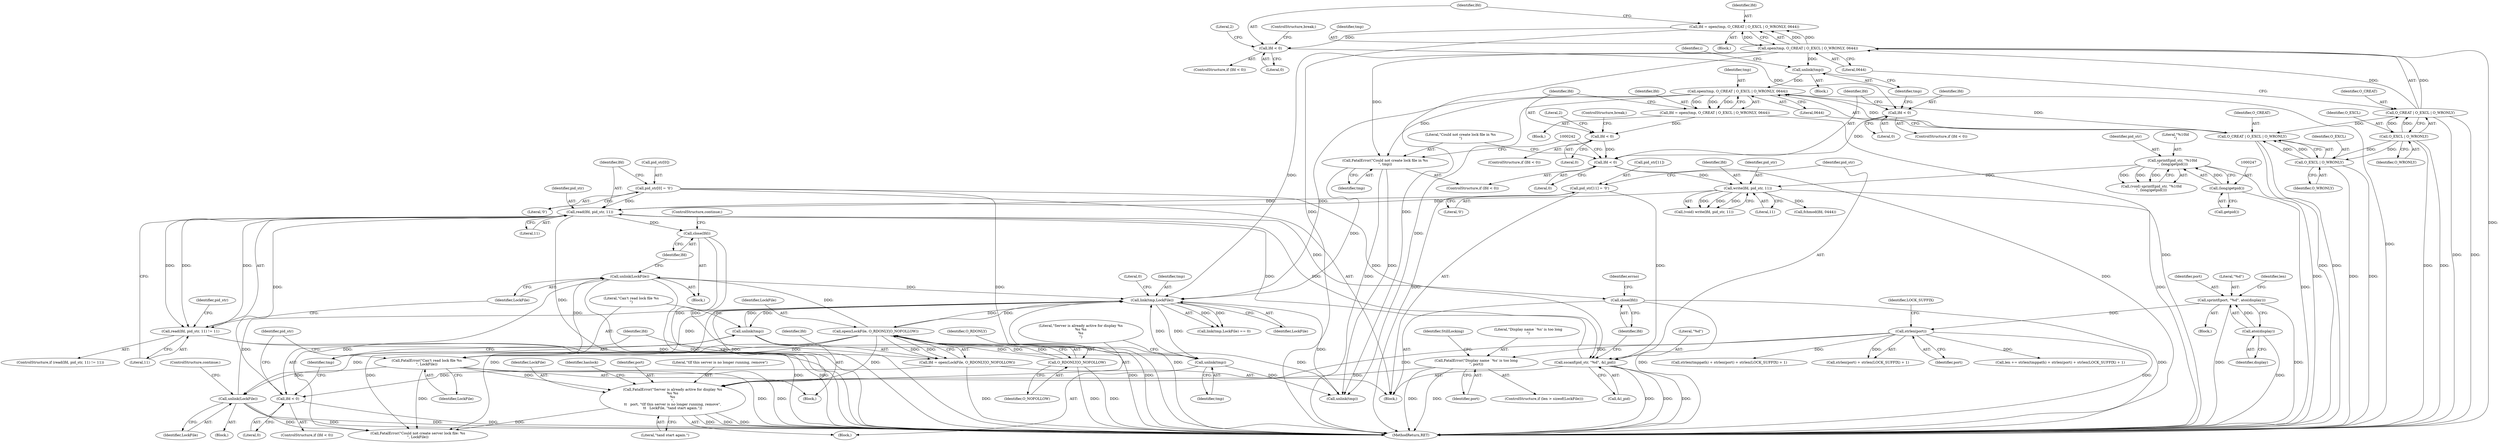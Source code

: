digraph "0_xserver_b67581cf825940fdf52bf2e0af4330e695d724a4@API" {
"1000316" [label="(Call,read(lfd, pid_str, 11))"];
"1000300" [label="(Call,lfd < 0)"];
"1000292" [label="(Call,lfd = open(LockFile, O_RDONLY|O_NOFOLLOW))"];
"1000294" [label="(Call,open(LockFile, O_RDONLY|O_NOFOLLOW))"];
"1000282" [label="(Call,link(tmp,LockFile))"];
"1000215" [label="(Call,open(tmp, O_CREAT | O_EXCL | O_WRONLY, 0644))"];
"1000204" [label="(Call,unlink(tmp))"];
"1000180" [label="(Call,open(tmp, O_CREAT | O_EXCL | O_WRONLY, 0644))"];
"1000182" [label="(Call,O_CREAT | O_EXCL | O_WRONLY)"];
"1000184" [label="(Call,O_EXCL | O_WRONLY)"];
"1000217" [label="(Call,O_CREAT | O_EXCL | O_WRONLY)"];
"1000219" [label="(Call,O_EXCL | O_WRONLY)"];
"1000238" [label="(Call,FatalError(\"Could not create lock file in %s\n\", tmp))"];
"1000304" [label="(Call,unlink(tmp))"];
"1000373" [label="(Call,unlink(tmp))"];
"1000356" [label="(Call,unlink(LockFile))"];
"1000306" [label="(Call,FatalError(\"Can't read lock file %s\n\", LockFile))"];
"1000375" [label="(Call,FatalError(\"Server is already active for display %s\n%s %s\n%s\n\",\n\t\t   port, \"\tIf this server is no longer running, remove\",\n\t\t   LockFile, \"\tand start again.\"))"];
"1000154" [label="(Call,strlen(port))"];
"1000131" [label="(Call,sprintf(port, \"%d\", atoi(display)))"];
"1000134" [label="(Call,atoi(display))"];
"1000165" [label="(Call,FatalError(\"Display name `%s' is too long\n\", port))"];
"1000322" [label="(Call,unlink(LockFile))"];
"1000296" [label="(Call,O_RDONLY|O_NOFOLLOW)"];
"1000309" [label="(Call,pid_str[0] = '\0')"];
"1000332" [label="(Call,sscanf(pid_str, \"%d\", &l_pid))"];
"1000316" [label="(Call,read(lfd, pid_str, 11))"];
"1000327" [label="(Call,pid_str[11] = '\0')"];
"1000251" [label="(Call,write(lfd, pid_str, 11))"];
"1000235" [label="(Call,lfd < 0)"];
"1000224" [label="(Call,lfd < 0)"];
"1000213" [label="(Call,lfd = open(tmp, O_CREAT | O_EXCL | O_WRONLY, 0644))"];
"1000200" [label="(Call,lfd < 0)"];
"1000189" [label="(Call,lfd < 0)"];
"1000178" [label="(Call,lfd = open(tmp, O_CREAT | O_EXCL | O_WRONLY, 0644))"];
"1000243" [label="(Call,sprintf(pid_str, \"%10ld\n\", (long)getpid()))"];
"1000246" [label="(Call,(long)getpid())"];
"1000315" [label="(Call,read(lfd, pid_str, 11) != 11)"];
"1000324" [label="(Call,close(lfd))"];
"1000337" [label="(Call,close(lfd))"];
"1000309" [label="(Call,pid_str[0] = '\0')"];
"1000379" [label="(Identifier,LockFile)"];
"1000249" [label="(Call,(void) write(lfd, pid_str, 11))"];
"1000311" [label="(Identifier,pid_str)"];
"1000386" [label="(Call,FatalError(\"Could not create server lock file: %s\n\", LockFile))"];
"1000333" [label="(Identifier,pid_str)"];
"1000376" [label="(Literal,\"Server is already active for display %s\n%s %s\n%s\n\")"];
"1000332" [label="(Call,sscanf(pid_str, \"%d\", &l_pid))"];
"1000193" [label="(Literal,2)"];
"1000183" [label="(Identifier,O_CREAT)"];
"1000186" [label="(Identifier,O_WRONLY)"];
"1000335" [label="(Call,&l_pid)"];
"1000285" [label="(Literal,0)"];
"1000234" [label="(ControlStructure,if (lfd < 0))"];
"1000150" [label="(Call,strlen(tmppath) + strlen(port) + strlen(LOCK_SUFFIX) + 1)"];
"1000295" [label="(Identifier,LockFile)"];
"1000318" [label="(Identifier,pid_str)"];
"1000166" [label="(Literal,\"Display name `%s' is too long\n\")"];
"1000374" [label="(Identifier,tmp)"];
"1000181" [label="(Identifier,tmp)"];
"1000134" [label="(Call,atoi(display))"];
"1000331" [label="(Literal,'\0')"];
"1000294" [label="(Call,open(LockFile, O_RDONLY|O_NOFOLLOW))"];
"1000190" [label="(Identifier,lfd)"];
"1000281" [label="(Call,link(tmp,LockFile) == 0)"];
"1000373" [label="(Call,unlink(tmp))"];
"1000225" [label="(Identifier,lfd)"];
"1000254" [label="(Literal,11)"];
"1000188" [label="(ControlStructure,if (lfd < 0))"];
"1000158" [label="(Identifier,LOCK_SUFFIX)"];
"1000213" [label="(Call,lfd = open(tmp, O_CREAT | O_EXCL | O_WRONLY, 0644))"];
"1000251" [label="(Call,write(lfd, pid_str, 11))"];
"1000215" [label="(Call,open(tmp, O_CREAT | O_EXCL | O_WRONLY, 0644))"];
"1000207" [label="(Identifier,i)"];
"1000179" [label="(Identifier,lfd)"];
"1000205" [label="(Identifier,tmp)"];
"1000202" [label="(Literal,0)"];
"1000154" [label="(Call,strlen(port))"];
"1000133" [label="(Literal,\"%d\")"];
"1000201" [label="(Identifier,lfd)"];
"1000219" [label="(Call,O_EXCL | O_WRONLY)"];
"1000283" [label="(Identifier,tmp)"];
"1000326" [label="(ControlStructure,continue;)"];
"1000240" [label="(Identifier,tmp)"];
"1000322" [label="(Call,unlink(LockFile))"];
"1000189" [label="(Call,lfd < 0)"];
"1000222" [label="(Literal,0644)"];
"1000237" [label="(Literal,0)"];
"1000315" [label="(Call,read(lfd, pid_str, 11) != 11)"];
"1000296" [label="(Call,O_RDONLY|O_NOFOLLOW)"];
"1000284" [label="(Identifier,LockFile)"];
"1000175" [label="(Block,)"];
"1000355" [label="(Block,)"];
"1000338" [label="(Identifier,lfd)"];
"1000245" [label="(Literal,\"%10ld\n\")"];
"1000305" [label="(Identifier,tmp)"];
"1000226" [label="(Literal,0)"];
"1000273" [label="(Identifier,haslock)"];
"1000230" [label="(ControlStructure,break;)"];
"1000297" [label="(Identifier,O_RDONLY)"];
"1000253" [label="(Identifier,pid_str)"];
"1000292" [label="(Call,lfd = open(LockFile, O_RDONLY|O_NOFOLLOW))"];
"1000252" [label="(Identifier,lfd)"];
"1000223" [label="(ControlStructure,if (lfd < 0))"];
"1000153" [label="(Call,strlen(port) + strlen(LOCK_SUFFIX) + 1)"];
"1000377" [label="(Identifier,port)"];
"1000291" [label="(Block,)"];
"1000316" [label="(Call,read(lfd, pid_str, 11))"];
"1000210" [label="(Block,)"];
"1000182" [label="(Call,O_CREAT | O_EXCL | O_WRONLY)"];
"1000187" [label="(Literal,0644)"];
"1000131" [label="(Call,sprintf(port, \"%d\", atoi(display)))"];
"1000302" [label="(Literal,0)"];
"1000327" [label="(Call,pid_str[11] = '\0')"];
"1000241" [label="(Call,(void) sprintf(pid_str, \"%10ld\n\", (long)getpid()))"];
"1000185" [label="(Identifier,O_EXCL)"];
"1000165" [label="(Call,FatalError(\"Display name `%s' is too long\n\", port))"];
"1000372" [label="(Block,)"];
"1000235" [label="(Call,lfd < 0)"];
"1000340" [label="(Identifier,errno)"];
"1000257" [label="(Call,fchmod(lfd, 0444))"];
"1000236" [label="(Identifier,lfd)"];
"1000137" [label="(Identifier,len)"];
"1000303" [label="(Block,)"];
"1000221" [label="(Identifier,O_WRONLY)"];
"1000356" [label="(Call,unlink(LockFile))"];
"1000282" [label="(Call,link(tmp,LockFile))"];
"1000319" [label="(Literal,11)"];
"1000199" [label="(ControlStructure,if (lfd < 0))"];
"1000155" [label="(Identifier,port)"];
"1000204" [label="(Call,unlink(tmp))"];
"1000218" [label="(Identifier,O_CREAT)"];
"1000381" [label="(Call,unlink(tmp))"];
"1000293" [label="(Identifier,lfd)"];
"1000357" [label="(Identifier,LockFile)"];
"1000184" [label="(Call,O_EXCL | O_WRONLY)"];
"1000167" [label="(Identifier,port)"];
"1000111" [label="(Block,)"];
"1000214" [label="(Identifier,lfd)"];
"1000195" [label="(ControlStructure,break;)"];
"1000314" [label="(ControlStructure,if (read(lfd, pid_str, 11) != 11))"];
"1000324" [label="(Call,close(lfd))"];
"1000308" [label="(Identifier,LockFile)"];
"1000358" [label="(ControlStructure,continue;)"];
"1000298" [label="(Identifier,O_NOFOLLOW)"];
"1000238" [label="(Call,FatalError(\"Could not create lock file in %s\n\", tmp))"];
"1000191" [label="(Literal,0)"];
"1000323" [label="(Identifier,LockFile)"];
"1000246" [label="(Call,(long)getpid())"];
"1000239" [label="(Literal,\"Could not create lock file in %s\n\")"];
"1000216" [label="(Identifier,tmp)"];
"1000313" [label="(Literal,'\0')"];
"1000160" [label="(ControlStructure,if (len > sizeof(LockFile)))"];
"1000228" [label="(Literal,2)"];
"1000203" [label="(Block,)"];
"1000300" [label="(Call,lfd < 0)"];
"1000317" [label="(Identifier,lfd)"];
"1000334" [label="(Literal,\"%d\")"];
"1000224" [label="(Call,lfd < 0)"];
"1000329" [label="(Identifier,pid_str)"];
"1000304" [label="(Call,unlink(tmp))"];
"1000244" [label="(Identifier,pid_str)"];
"1000380" [label="(Literal,\"\tand start again.\")"];
"1000320" [label="(Literal,11)"];
"1000306" [label="(Call,FatalError(\"Can't read lock file %s\n\", LockFile))"];
"1000248" [label="(Call,getpid())"];
"1000299" [label="(ControlStructure,if (lfd < 0))"];
"1000243" [label="(Call,sprintf(pid_str, \"%10ld\n\", (long)getpid()))"];
"1000180" [label="(Call,open(tmp, O_CREAT | O_EXCL | O_WRONLY, 0644))"];
"1000325" [label="(Identifier,lfd)"];
"1000321" [label="(Block,)"];
"1000148" [label="(Call,len += strlen(tmppath) + strlen(port) + strlen(LOCK_SUFFIX) + 1)"];
"1000378" [label="(Literal,\"\tIf this server is no longer running, remove\")"];
"1000132" [label="(Identifier,port)"];
"1000135" [label="(Identifier,display)"];
"1000178" [label="(Call,lfd = open(tmp, O_CREAT | O_EXCL | O_WRONLY, 0644))"];
"1000220" [label="(Identifier,O_EXCL)"];
"1000375" [label="(Call,FatalError(\"Server is already active for display %s\n%s %s\n%s\n\",\n\t\t   port, \"\tIf this server is no longer running, remove\",\n\t\t   LockFile, \"\tand start again.\"))"];
"1000307" [label="(Literal,\"Can't read lock file %s\n\")"];
"1000328" [label="(Call,pid_str[11])"];
"1000301" [label="(Identifier,lfd)"];
"1000169" [label="(Identifier,StillLocking)"];
"1000337" [label="(Call,close(lfd))"];
"1000310" [label="(Call,pid_str[0])"];
"1000200" [label="(Call,lfd < 0)"];
"1000392" [label="(MethodReturn,RET)"];
"1000217" [label="(Call,O_CREAT | O_EXCL | O_WRONLY)"];
"1000316" -> "1000315"  [label="AST: "];
"1000316" -> "1000319"  [label="CFG: "];
"1000317" -> "1000316"  [label="AST: "];
"1000318" -> "1000316"  [label="AST: "];
"1000319" -> "1000316"  [label="AST: "];
"1000320" -> "1000316"  [label="CFG: "];
"1000316" -> "1000392"  [label="DDG: "];
"1000316" -> "1000315"  [label="DDG: "];
"1000316" -> "1000315"  [label="DDG: "];
"1000316" -> "1000315"  [label="DDG: "];
"1000300" -> "1000316"  [label="DDG: "];
"1000309" -> "1000316"  [label="DDG: "];
"1000332" -> "1000316"  [label="DDG: "];
"1000327" -> "1000316"  [label="DDG: "];
"1000251" -> "1000316"  [label="DDG: "];
"1000316" -> "1000324"  [label="DDG: "];
"1000316" -> "1000332"  [label="DDG: "];
"1000316" -> "1000337"  [label="DDG: "];
"1000300" -> "1000299"  [label="AST: "];
"1000300" -> "1000302"  [label="CFG: "];
"1000301" -> "1000300"  [label="AST: "];
"1000302" -> "1000300"  [label="AST: "];
"1000305" -> "1000300"  [label="CFG: "];
"1000311" -> "1000300"  [label="CFG: "];
"1000300" -> "1000392"  [label="DDG: "];
"1000292" -> "1000300"  [label="DDG: "];
"1000292" -> "1000291"  [label="AST: "];
"1000292" -> "1000294"  [label="CFG: "];
"1000293" -> "1000292"  [label="AST: "];
"1000294" -> "1000292"  [label="AST: "];
"1000301" -> "1000292"  [label="CFG: "];
"1000292" -> "1000392"  [label="DDG: "];
"1000294" -> "1000292"  [label="DDG: "];
"1000294" -> "1000292"  [label="DDG: "];
"1000294" -> "1000296"  [label="CFG: "];
"1000295" -> "1000294"  [label="AST: "];
"1000296" -> "1000294"  [label="AST: "];
"1000294" -> "1000392"  [label="DDG: "];
"1000294" -> "1000392"  [label="DDG: "];
"1000294" -> "1000282"  [label="DDG: "];
"1000282" -> "1000294"  [label="DDG: "];
"1000296" -> "1000294"  [label="DDG: "];
"1000296" -> "1000294"  [label="DDG: "];
"1000294" -> "1000306"  [label="DDG: "];
"1000294" -> "1000322"  [label="DDG: "];
"1000294" -> "1000356"  [label="DDG: "];
"1000294" -> "1000375"  [label="DDG: "];
"1000294" -> "1000386"  [label="DDG: "];
"1000282" -> "1000281"  [label="AST: "];
"1000282" -> "1000284"  [label="CFG: "];
"1000283" -> "1000282"  [label="AST: "];
"1000284" -> "1000282"  [label="AST: "];
"1000285" -> "1000282"  [label="CFG: "];
"1000282" -> "1000392"  [label="DDG: "];
"1000282" -> "1000281"  [label="DDG: "];
"1000282" -> "1000281"  [label="DDG: "];
"1000215" -> "1000282"  [label="DDG: "];
"1000238" -> "1000282"  [label="DDG: "];
"1000304" -> "1000282"  [label="DDG: "];
"1000180" -> "1000282"  [label="DDG: "];
"1000373" -> "1000282"  [label="DDG: "];
"1000356" -> "1000282"  [label="DDG: "];
"1000375" -> "1000282"  [label="DDG: "];
"1000322" -> "1000282"  [label="DDG: "];
"1000306" -> "1000282"  [label="DDG: "];
"1000282" -> "1000304"  [label="DDG: "];
"1000282" -> "1000373"  [label="DDG: "];
"1000282" -> "1000381"  [label="DDG: "];
"1000282" -> "1000386"  [label="DDG: "];
"1000215" -> "1000213"  [label="AST: "];
"1000215" -> "1000222"  [label="CFG: "];
"1000216" -> "1000215"  [label="AST: "];
"1000217" -> "1000215"  [label="AST: "];
"1000222" -> "1000215"  [label="AST: "];
"1000213" -> "1000215"  [label="CFG: "];
"1000215" -> "1000392"  [label="DDG: "];
"1000215" -> "1000213"  [label="DDG: "];
"1000215" -> "1000213"  [label="DDG: "];
"1000215" -> "1000213"  [label="DDG: "];
"1000204" -> "1000215"  [label="DDG: "];
"1000217" -> "1000215"  [label="DDG: "];
"1000217" -> "1000215"  [label="DDG: "];
"1000215" -> "1000238"  [label="DDG: "];
"1000215" -> "1000381"  [label="DDG: "];
"1000204" -> "1000203"  [label="AST: "];
"1000204" -> "1000205"  [label="CFG: "];
"1000205" -> "1000204"  [label="AST: "];
"1000207" -> "1000204"  [label="CFG: "];
"1000180" -> "1000204"  [label="DDG: "];
"1000180" -> "1000178"  [label="AST: "];
"1000180" -> "1000187"  [label="CFG: "];
"1000181" -> "1000180"  [label="AST: "];
"1000182" -> "1000180"  [label="AST: "];
"1000187" -> "1000180"  [label="AST: "];
"1000178" -> "1000180"  [label="CFG: "];
"1000180" -> "1000392"  [label="DDG: "];
"1000180" -> "1000178"  [label="DDG: "];
"1000180" -> "1000178"  [label="DDG: "];
"1000180" -> "1000178"  [label="DDG: "];
"1000182" -> "1000180"  [label="DDG: "];
"1000182" -> "1000180"  [label="DDG: "];
"1000180" -> "1000238"  [label="DDG: "];
"1000180" -> "1000381"  [label="DDG: "];
"1000182" -> "1000184"  [label="CFG: "];
"1000183" -> "1000182"  [label="AST: "];
"1000184" -> "1000182"  [label="AST: "];
"1000187" -> "1000182"  [label="CFG: "];
"1000182" -> "1000392"  [label="DDG: "];
"1000182" -> "1000392"  [label="DDG: "];
"1000184" -> "1000182"  [label="DDG: "];
"1000184" -> "1000182"  [label="DDG: "];
"1000182" -> "1000217"  [label="DDG: "];
"1000184" -> "1000186"  [label="CFG: "];
"1000185" -> "1000184"  [label="AST: "];
"1000186" -> "1000184"  [label="AST: "];
"1000184" -> "1000392"  [label="DDG: "];
"1000184" -> "1000392"  [label="DDG: "];
"1000184" -> "1000219"  [label="DDG: "];
"1000184" -> "1000219"  [label="DDG: "];
"1000217" -> "1000219"  [label="CFG: "];
"1000218" -> "1000217"  [label="AST: "];
"1000219" -> "1000217"  [label="AST: "];
"1000222" -> "1000217"  [label="CFG: "];
"1000217" -> "1000392"  [label="DDG: "];
"1000217" -> "1000392"  [label="DDG: "];
"1000219" -> "1000217"  [label="DDG: "];
"1000219" -> "1000217"  [label="DDG: "];
"1000219" -> "1000221"  [label="CFG: "];
"1000220" -> "1000219"  [label="AST: "];
"1000221" -> "1000219"  [label="AST: "];
"1000219" -> "1000392"  [label="DDG: "];
"1000219" -> "1000392"  [label="DDG: "];
"1000238" -> "1000234"  [label="AST: "];
"1000238" -> "1000240"  [label="CFG: "];
"1000239" -> "1000238"  [label="AST: "];
"1000240" -> "1000238"  [label="AST: "];
"1000242" -> "1000238"  [label="CFG: "];
"1000238" -> "1000392"  [label="DDG: "];
"1000238" -> "1000381"  [label="DDG: "];
"1000304" -> "1000303"  [label="AST: "];
"1000304" -> "1000305"  [label="CFG: "];
"1000305" -> "1000304"  [label="AST: "];
"1000307" -> "1000304"  [label="CFG: "];
"1000304" -> "1000373"  [label="DDG: "];
"1000304" -> "1000381"  [label="DDG: "];
"1000373" -> "1000372"  [label="AST: "];
"1000373" -> "1000374"  [label="CFG: "];
"1000374" -> "1000373"  [label="AST: "];
"1000376" -> "1000373"  [label="CFG: "];
"1000373" -> "1000381"  [label="DDG: "];
"1000356" -> "1000355"  [label="AST: "];
"1000356" -> "1000357"  [label="CFG: "];
"1000357" -> "1000356"  [label="AST: "];
"1000358" -> "1000356"  [label="CFG: "];
"1000356" -> "1000392"  [label="DDG: "];
"1000356" -> "1000392"  [label="DDG: "];
"1000306" -> "1000356"  [label="DDG: "];
"1000356" -> "1000386"  [label="DDG: "];
"1000306" -> "1000303"  [label="AST: "];
"1000306" -> "1000308"  [label="CFG: "];
"1000307" -> "1000306"  [label="AST: "];
"1000308" -> "1000306"  [label="AST: "];
"1000311" -> "1000306"  [label="CFG: "];
"1000306" -> "1000392"  [label="DDG: "];
"1000306" -> "1000392"  [label="DDG: "];
"1000306" -> "1000322"  [label="DDG: "];
"1000306" -> "1000375"  [label="DDG: "];
"1000306" -> "1000386"  [label="DDG: "];
"1000375" -> "1000372"  [label="AST: "];
"1000375" -> "1000380"  [label="CFG: "];
"1000376" -> "1000375"  [label="AST: "];
"1000377" -> "1000375"  [label="AST: "];
"1000378" -> "1000375"  [label="AST: "];
"1000379" -> "1000375"  [label="AST: "];
"1000380" -> "1000375"  [label="AST: "];
"1000273" -> "1000375"  [label="CFG: "];
"1000375" -> "1000392"  [label="DDG: "];
"1000375" -> "1000392"  [label="DDG: "];
"1000375" -> "1000392"  [label="DDG: "];
"1000154" -> "1000375"  [label="DDG: "];
"1000165" -> "1000375"  [label="DDG: "];
"1000375" -> "1000386"  [label="DDG: "];
"1000154" -> "1000153"  [label="AST: "];
"1000154" -> "1000155"  [label="CFG: "];
"1000155" -> "1000154"  [label="AST: "];
"1000158" -> "1000154"  [label="CFG: "];
"1000154" -> "1000392"  [label="DDG: "];
"1000154" -> "1000148"  [label="DDG: "];
"1000154" -> "1000150"  [label="DDG: "];
"1000154" -> "1000153"  [label="DDG: "];
"1000131" -> "1000154"  [label="DDG: "];
"1000154" -> "1000165"  [label="DDG: "];
"1000131" -> "1000111"  [label="AST: "];
"1000131" -> "1000134"  [label="CFG: "];
"1000132" -> "1000131"  [label="AST: "];
"1000133" -> "1000131"  [label="AST: "];
"1000134" -> "1000131"  [label="AST: "];
"1000137" -> "1000131"  [label="CFG: "];
"1000131" -> "1000392"  [label="DDG: "];
"1000131" -> "1000392"  [label="DDG: "];
"1000134" -> "1000131"  [label="DDG: "];
"1000134" -> "1000135"  [label="CFG: "];
"1000135" -> "1000134"  [label="AST: "];
"1000134" -> "1000392"  [label="DDG: "];
"1000165" -> "1000160"  [label="AST: "];
"1000165" -> "1000167"  [label="CFG: "];
"1000166" -> "1000165"  [label="AST: "];
"1000167" -> "1000165"  [label="AST: "];
"1000169" -> "1000165"  [label="CFG: "];
"1000165" -> "1000392"  [label="DDG: "];
"1000165" -> "1000392"  [label="DDG: "];
"1000322" -> "1000321"  [label="AST: "];
"1000322" -> "1000323"  [label="CFG: "];
"1000323" -> "1000322"  [label="AST: "];
"1000325" -> "1000322"  [label="CFG: "];
"1000322" -> "1000392"  [label="DDG: "];
"1000322" -> "1000392"  [label="DDG: "];
"1000322" -> "1000386"  [label="DDG: "];
"1000296" -> "1000298"  [label="CFG: "];
"1000297" -> "1000296"  [label="AST: "];
"1000298" -> "1000296"  [label="AST: "];
"1000296" -> "1000392"  [label="DDG: "];
"1000296" -> "1000392"  [label="DDG: "];
"1000309" -> "1000291"  [label="AST: "];
"1000309" -> "1000313"  [label="CFG: "];
"1000310" -> "1000309"  [label="AST: "];
"1000313" -> "1000309"  [label="AST: "];
"1000317" -> "1000309"  [label="CFG: "];
"1000309" -> "1000392"  [label="DDG: "];
"1000309" -> "1000332"  [label="DDG: "];
"1000332" -> "1000291"  [label="AST: "];
"1000332" -> "1000335"  [label="CFG: "];
"1000333" -> "1000332"  [label="AST: "];
"1000334" -> "1000332"  [label="AST: "];
"1000335" -> "1000332"  [label="AST: "];
"1000338" -> "1000332"  [label="CFG: "];
"1000332" -> "1000392"  [label="DDG: "];
"1000332" -> "1000392"  [label="DDG: "];
"1000332" -> "1000392"  [label="DDG: "];
"1000327" -> "1000332"  [label="DDG: "];
"1000327" -> "1000291"  [label="AST: "];
"1000327" -> "1000331"  [label="CFG: "];
"1000328" -> "1000327"  [label="AST: "];
"1000331" -> "1000327"  [label="AST: "];
"1000333" -> "1000327"  [label="CFG: "];
"1000327" -> "1000392"  [label="DDG: "];
"1000251" -> "1000249"  [label="AST: "];
"1000251" -> "1000254"  [label="CFG: "];
"1000252" -> "1000251"  [label="AST: "];
"1000253" -> "1000251"  [label="AST: "];
"1000254" -> "1000251"  [label="AST: "];
"1000249" -> "1000251"  [label="CFG: "];
"1000251" -> "1000392"  [label="DDG: "];
"1000251" -> "1000249"  [label="DDG: "];
"1000251" -> "1000249"  [label="DDG: "];
"1000251" -> "1000249"  [label="DDG: "];
"1000235" -> "1000251"  [label="DDG: "];
"1000243" -> "1000251"  [label="DDG: "];
"1000251" -> "1000257"  [label="DDG: "];
"1000235" -> "1000234"  [label="AST: "];
"1000235" -> "1000237"  [label="CFG: "];
"1000236" -> "1000235"  [label="AST: "];
"1000237" -> "1000235"  [label="AST: "];
"1000239" -> "1000235"  [label="CFG: "];
"1000242" -> "1000235"  [label="CFG: "];
"1000235" -> "1000392"  [label="DDG: "];
"1000224" -> "1000235"  [label="DDG: "];
"1000200" -> "1000235"  [label="DDG: "];
"1000224" -> "1000223"  [label="AST: "];
"1000224" -> "1000226"  [label="CFG: "];
"1000225" -> "1000224"  [label="AST: "];
"1000226" -> "1000224"  [label="AST: "];
"1000228" -> "1000224"  [label="CFG: "];
"1000230" -> "1000224"  [label="CFG: "];
"1000213" -> "1000224"  [label="DDG: "];
"1000213" -> "1000210"  [label="AST: "];
"1000214" -> "1000213"  [label="AST: "];
"1000225" -> "1000213"  [label="CFG: "];
"1000213" -> "1000392"  [label="DDG: "];
"1000200" -> "1000199"  [label="AST: "];
"1000200" -> "1000202"  [label="CFG: "];
"1000201" -> "1000200"  [label="AST: "];
"1000202" -> "1000200"  [label="AST: "];
"1000205" -> "1000200"  [label="CFG: "];
"1000236" -> "1000200"  [label="CFG: "];
"1000189" -> "1000200"  [label="DDG: "];
"1000189" -> "1000188"  [label="AST: "];
"1000189" -> "1000191"  [label="CFG: "];
"1000190" -> "1000189"  [label="AST: "];
"1000191" -> "1000189"  [label="AST: "];
"1000193" -> "1000189"  [label="CFG: "];
"1000195" -> "1000189"  [label="CFG: "];
"1000178" -> "1000189"  [label="DDG: "];
"1000178" -> "1000175"  [label="AST: "];
"1000179" -> "1000178"  [label="AST: "];
"1000190" -> "1000178"  [label="CFG: "];
"1000178" -> "1000392"  [label="DDG: "];
"1000243" -> "1000241"  [label="AST: "];
"1000243" -> "1000246"  [label="CFG: "];
"1000244" -> "1000243"  [label="AST: "];
"1000245" -> "1000243"  [label="AST: "];
"1000246" -> "1000243"  [label="AST: "];
"1000241" -> "1000243"  [label="CFG: "];
"1000243" -> "1000392"  [label="DDG: "];
"1000243" -> "1000241"  [label="DDG: "];
"1000243" -> "1000241"  [label="DDG: "];
"1000243" -> "1000241"  [label="DDG: "];
"1000246" -> "1000243"  [label="DDG: "];
"1000246" -> "1000248"  [label="CFG: "];
"1000247" -> "1000246"  [label="AST: "];
"1000248" -> "1000246"  [label="AST: "];
"1000246" -> "1000392"  [label="DDG: "];
"1000315" -> "1000314"  [label="AST: "];
"1000315" -> "1000320"  [label="CFG: "];
"1000320" -> "1000315"  [label="AST: "];
"1000323" -> "1000315"  [label="CFG: "];
"1000329" -> "1000315"  [label="CFG: "];
"1000315" -> "1000392"  [label="DDG: "];
"1000315" -> "1000392"  [label="DDG: "];
"1000324" -> "1000321"  [label="AST: "];
"1000324" -> "1000325"  [label="CFG: "];
"1000325" -> "1000324"  [label="AST: "];
"1000326" -> "1000324"  [label="CFG: "];
"1000324" -> "1000392"  [label="DDG: "];
"1000324" -> "1000392"  [label="DDG: "];
"1000337" -> "1000291"  [label="AST: "];
"1000337" -> "1000338"  [label="CFG: "];
"1000338" -> "1000337"  [label="AST: "];
"1000340" -> "1000337"  [label="CFG: "];
"1000337" -> "1000392"  [label="DDG: "];
"1000337" -> "1000392"  [label="DDG: "];
}
